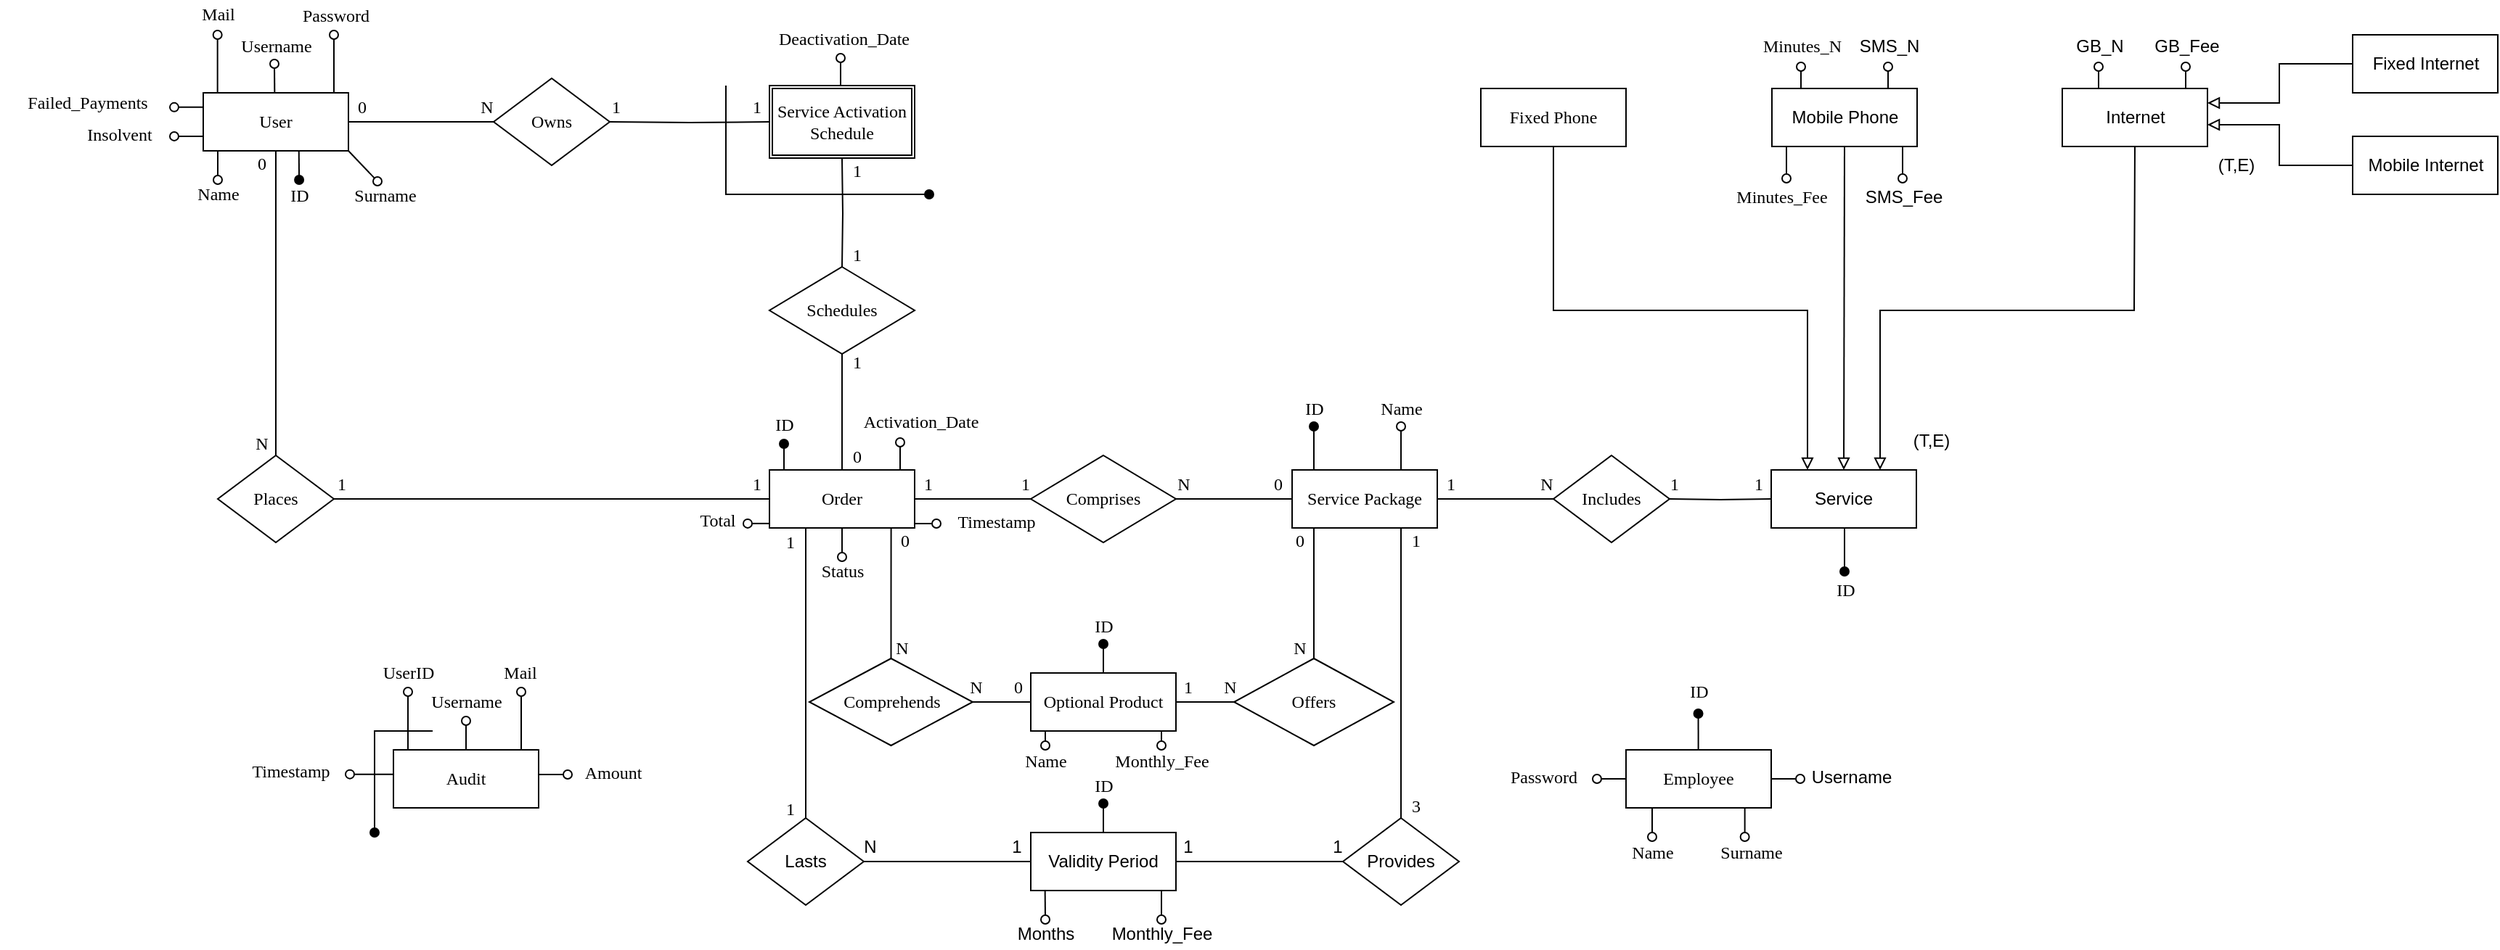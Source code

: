 <mxfile version="17.2.2" type="github">
  <diagram id="R2lEEEUBdFMjLlhIrx00" name="Page-1">
    <mxGraphModel dx="2070" dy="584" grid="1" gridSize="10" guides="1" tooltips="1" connect="1" arrows="1" fold="1" page="1" pageScale="1" pageWidth="1200" pageHeight="1600" math="0" shadow="0" extFonts="Permanent Marker^https://fonts.googleapis.com/css?family=Permanent+Marker">
      <root>
        <mxCell id="0" />
        <mxCell id="1" parent="0" />
        <mxCell id="CzM0XpDcJFoaD7P1eEA3-51" value="" style="edgeStyle=orthogonalEdgeStyle;rounded=0;orthogonalLoop=1;jettySize=auto;html=1;startArrow=none;startFill=0;endArrow=none;endFill=0;strokeColor=default;entryX=1;entryY=0.5;entryDx=0;entryDy=0;exitX=0;exitY=0.5;exitDx=0;exitDy=0;fontFamily=Verdana;" parent="1" target="CzM0XpDcJFoaD7P1eEA3-50" edge="1">
          <mxGeometry relative="1" as="geometry">
            <mxPoint x="520" y="650" as="sourcePoint" />
          </mxGeometry>
        </mxCell>
        <mxCell id="CzM0XpDcJFoaD7P1eEA3-2" value="Mobile Phone" style="whiteSpace=wrap;html=1;align=center;" parent="1" vertex="1">
          <mxGeometry x="520.5" y="367" width="100" height="40" as="geometry" />
        </mxCell>
        <mxCell id="CzM0XpDcJFoaD7P1eEA3-4" value="Fixed Internet" style="whiteSpace=wrap;html=1;align=center;" parent="1" vertex="1">
          <mxGeometry x="920.5" y="330" width="100" height="40" as="geometry" />
        </mxCell>
        <mxCell id="CzM0XpDcJFoaD7P1eEA3-6" value="Mobile Internet" style="whiteSpace=wrap;html=1;align=center;" parent="1" vertex="1">
          <mxGeometry x="920.5" y="400" width="100" height="40" as="geometry" />
        </mxCell>
        <mxCell id="CzM0XpDcJFoaD7P1eEA3-54" value="" style="edgeStyle=orthogonalEdgeStyle;rounded=0;orthogonalLoop=1;jettySize=auto;html=1;startArrow=none;startFill=0;endArrow=none;endFill=0;strokeColor=default;fontFamily=Verdana;exitX=0.15;exitY=1;exitDx=0;exitDy=0;exitPerimeter=0;" parent="1" source="CzM0XpDcJFoaD7P1eEA3-23" target="CzM0XpDcJFoaD7P1eEA3-53" edge="1">
          <mxGeometry relative="1" as="geometry">
            <mxPoint x="210" y="680" as="sourcePoint" />
            <Array as="points" />
          </mxGeometry>
        </mxCell>
        <mxCell id="CzM0XpDcJFoaD7P1eEA3-56" value="" style="edgeStyle=orthogonalEdgeStyle;rounded=0;orthogonalLoop=1;jettySize=auto;html=1;startArrow=none;startFill=0;endArrow=none;endFill=0;strokeColor=default;exitX=0.75;exitY=1;exitDx=0;exitDy=0;entryX=0.5;entryY=0;entryDx=0;entryDy=0;fontFamily=Verdana;" parent="1" source="CzM0XpDcJFoaD7P1eEA3-23" target="CzM0XpDcJFoaD7P1eEA3-57" edge="1">
          <mxGeometry relative="1" as="geometry">
            <mxPoint x="280" y="780" as="targetPoint" />
          </mxGeometry>
        </mxCell>
        <mxCell id="CzM0XpDcJFoaD7P1eEA3-68" value="" style="edgeStyle=orthogonalEdgeStyle;rounded=0;orthogonalLoop=1;jettySize=auto;html=1;startArrow=none;startFill=0;endArrow=none;endFill=0;strokeColor=default;fontFamily=Verdana;" parent="1" source="CzM0XpDcJFoaD7P1eEA3-23" target="CzM0XpDcJFoaD7P1eEA3-67" edge="1">
          <mxGeometry relative="1" as="geometry" />
        </mxCell>
        <mxCell id="CzM0XpDcJFoaD7P1eEA3-23" value="Service Package" style="whiteSpace=wrap;html=1;align=center;fontFamily=Verdana;" parent="1" vertex="1">
          <mxGeometry x="190" y="630" width="100" height="40" as="geometry" />
        </mxCell>
        <mxCell id="CzM0XpDcJFoaD7P1eEA3-60" value="" style="edgeStyle=orthogonalEdgeStyle;rounded=0;orthogonalLoop=1;jettySize=auto;html=1;startArrow=none;startFill=0;endArrow=none;endFill=0;strokeColor=default;fontFamily=Verdana;" parent="1" source="CzM0XpDcJFoaD7P1eEA3-28" target="CzM0XpDcJFoaD7P1eEA3-59" edge="1">
          <mxGeometry relative="1" as="geometry" />
        </mxCell>
        <mxCell id="CzM0XpDcJFoaD7P1eEA3-28" value="Optional Product" style="whiteSpace=wrap;html=1;align=center;fontFamily=Verdana;" parent="1" vertex="1">
          <mxGeometry x="10" y="770" width="100" height="40" as="geometry" />
        </mxCell>
        <mxCell id="CzM0XpDcJFoaD7P1eEA3-63" value="" style="edgeStyle=orthogonalEdgeStyle;rounded=0;orthogonalLoop=1;jettySize=auto;html=1;startArrow=none;startFill=0;endArrow=none;endFill=0;strokeColor=default;" parent="1" source="CzM0XpDcJFoaD7P1eEA3-29" target="CzM0XpDcJFoaD7P1eEA3-62" edge="1">
          <mxGeometry relative="1" as="geometry" />
        </mxCell>
        <mxCell id="CzM0XpDcJFoaD7P1eEA3-29" value="Validity Period" style="whiteSpace=wrap;html=1;align=center;" parent="1" vertex="1">
          <mxGeometry x="10" y="880" width="100" height="40" as="geometry" />
        </mxCell>
        <mxCell id="CzM0XpDcJFoaD7P1eEA3-40" value="Order" style="whiteSpace=wrap;html=1;align=center;fontFamily=Verdana;" parent="1" vertex="1">
          <mxGeometry x="-170" y="630" width="100" height="40" as="geometry" />
        </mxCell>
        <mxCell id="CzM0XpDcJFoaD7P1eEA3-79" value="" style="edgeStyle=orthogonalEdgeStyle;rounded=0;orthogonalLoop=1;jettySize=auto;html=1;startArrow=none;startFill=0;endArrow=none;endFill=0;strokeColor=default;fontFamily=Verdana;" parent="1" target="CzM0XpDcJFoaD7P1eEA3-78" edge="1">
          <mxGeometry relative="1" as="geometry">
            <mxPoint x="-170.0" y="390" as="sourcePoint" />
          </mxGeometry>
        </mxCell>
        <mxCell id="CzM0XpDcJFoaD7P1eEA3-83" value="" style="edgeStyle=orthogonalEdgeStyle;rounded=0;orthogonalLoop=1;jettySize=auto;html=1;startArrow=none;startFill=0;endArrow=none;endFill=0;strokeColor=default;fontFamily=Verdana;" parent="1" target="CzM0XpDcJFoaD7P1eEA3-82" edge="1">
          <mxGeometry relative="1" as="geometry">
            <mxPoint x="-120.0" y="415" as="sourcePoint" />
          </mxGeometry>
        </mxCell>
        <mxCell id="CzM0XpDcJFoaD7P1eEA3-42" value="User" style="whiteSpace=wrap;html=1;align=center;fontFamily=Verdana;" parent="1" vertex="1">
          <mxGeometry x="-560" y="370" width="100" height="40" as="geometry" />
        </mxCell>
        <mxCell id="CzM0XpDcJFoaD7P1eEA3-74" value="" style="edgeStyle=orthogonalEdgeStyle;rounded=0;orthogonalLoop=1;jettySize=auto;html=1;startArrow=none;startFill=0;endArrow=none;endFill=0;strokeColor=default;exitX=0;exitY=0.5;exitDx=0;exitDy=0;fontFamily=Verdana;" parent="1" source="CzM0XpDcJFoaD7P1eEA3-40" target="CzM0XpDcJFoaD7P1eEA3-73" edge="1">
          <mxGeometry relative="1" as="geometry">
            <mxPoint x="-510" y="630" as="sourcePoint" />
          </mxGeometry>
        </mxCell>
        <mxCell id="CzM0XpDcJFoaD7P1eEA3-44" value="Audit" style="whiteSpace=wrap;html=1;align=center;fontFamily=Verdana;" parent="1" vertex="1">
          <mxGeometry x="-429" y="823" width="100" height="40" as="geometry" />
        </mxCell>
        <mxCell id="CzM0XpDcJFoaD7P1eEA3-45" value="Employee" style="whiteSpace=wrap;html=1;align=center;fontFamily=Verdana;" parent="1" vertex="1">
          <mxGeometry x="420" y="823" width="100" height="40" as="geometry" />
        </mxCell>
        <mxCell id="CzM0XpDcJFoaD7P1eEA3-52" value="" style="edgeStyle=orthogonalEdgeStyle;rounded=0;orthogonalLoop=1;jettySize=auto;html=1;startArrow=none;startFill=0;endArrow=none;endFill=0;strokeColor=default;fontFamily=Verdana;" parent="1" source="CzM0XpDcJFoaD7P1eEA3-50" target="CzM0XpDcJFoaD7P1eEA3-23" edge="1">
          <mxGeometry relative="1" as="geometry" />
        </mxCell>
        <mxCell id="CzM0XpDcJFoaD7P1eEA3-50" value="Includes" style="rhombus;whiteSpace=wrap;html=1;fontFamily=Verdana;" parent="1" vertex="1">
          <mxGeometry x="370" y="620" width="80" height="60" as="geometry" />
        </mxCell>
        <mxCell id="CzM0XpDcJFoaD7P1eEA3-55" value="" style="edgeStyle=orthogonalEdgeStyle;rounded=0;orthogonalLoop=1;jettySize=auto;html=1;startArrow=none;startFill=0;endArrow=none;endFill=0;strokeColor=default;fontFamily=Verdana;" parent="1" source="CzM0XpDcJFoaD7P1eEA3-53" target="CzM0XpDcJFoaD7P1eEA3-28" edge="1">
          <mxGeometry relative="1" as="geometry" />
        </mxCell>
        <mxCell id="CzM0XpDcJFoaD7P1eEA3-53" value="Offers" style="rhombus;whiteSpace=wrap;html=1;fontFamily=Verdana;" parent="1" vertex="1">
          <mxGeometry x="150" y="760" width="110" height="60" as="geometry" />
        </mxCell>
        <mxCell id="CzM0XpDcJFoaD7P1eEA3-58" value="" style="edgeStyle=orthogonalEdgeStyle;rounded=0;orthogonalLoop=1;jettySize=auto;html=1;startArrow=none;startFill=0;endArrow=none;endFill=0;strokeColor=default;" parent="1" source="CzM0XpDcJFoaD7P1eEA3-57" target="CzM0XpDcJFoaD7P1eEA3-29" edge="1">
          <mxGeometry relative="1" as="geometry" />
        </mxCell>
        <mxCell id="CzM0XpDcJFoaD7P1eEA3-57" value="Provides" style="rhombus;whiteSpace=wrap;html=1;" parent="1" vertex="1">
          <mxGeometry x="225" y="870" width="80" height="60" as="geometry" />
        </mxCell>
        <mxCell id="CzM0XpDcJFoaD7P1eEA3-61" value="" style="edgeStyle=orthogonalEdgeStyle;rounded=0;orthogonalLoop=1;jettySize=auto;html=1;startArrow=none;startFill=0;endArrow=none;endFill=0;strokeColor=default;fontFamily=Verdana;entryX=0.838;entryY=1.009;entryDx=0;entryDy=0;entryPerimeter=0;" parent="1" source="CzM0XpDcJFoaD7P1eEA3-59" target="CzM0XpDcJFoaD7P1eEA3-40" edge="1">
          <mxGeometry relative="1" as="geometry">
            <mxPoint x="-80" y="680" as="targetPoint" />
            <Array as="points" />
          </mxGeometry>
        </mxCell>
        <mxCell id="CzM0XpDcJFoaD7P1eEA3-59" value="Comprehends" style="rhombus;whiteSpace=wrap;html=1;fontFamily=Verdana;" parent="1" vertex="1">
          <mxGeometry x="-142.5" y="760" width="112.5" height="60" as="geometry" />
        </mxCell>
        <mxCell id="CzM0XpDcJFoaD7P1eEA3-62" value="Lasts" style="rhombus;whiteSpace=wrap;html=1;" parent="1" vertex="1">
          <mxGeometry x="-185" y="870" width="80" height="60" as="geometry" />
        </mxCell>
        <mxCell id="CzM0XpDcJFoaD7P1eEA3-66" value="" style="edgeStyle=orthogonalEdgeStyle;rounded=0;orthogonalLoop=1;jettySize=auto;html=1;startArrow=none;startFill=0;endArrow=none;endFill=0;strokeColor=default;exitX=0.25;exitY=1;exitDx=0;exitDy=0;entryX=0.5;entryY=0;entryDx=0;entryDy=0;fontFamily=Verdana;" parent="1" source="CzM0XpDcJFoaD7P1eEA3-40" target="CzM0XpDcJFoaD7P1eEA3-62" edge="1">
          <mxGeometry relative="1" as="geometry">
            <mxPoint x="-120.37" y="670" as="sourcePoint" />
            <mxPoint x="-80" y="830" as="targetPoint" />
          </mxGeometry>
        </mxCell>
        <mxCell id="CzM0XpDcJFoaD7P1eEA3-69" value="" style="edgeStyle=orthogonalEdgeStyle;rounded=0;orthogonalLoop=1;jettySize=auto;html=1;startArrow=none;startFill=0;endArrow=none;endFill=0;strokeColor=default;fontFamily=Verdana;" parent="1" source="CzM0XpDcJFoaD7P1eEA3-67" target="CzM0XpDcJFoaD7P1eEA3-40" edge="1">
          <mxGeometry relative="1" as="geometry" />
        </mxCell>
        <mxCell id="CzM0XpDcJFoaD7P1eEA3-67" value="Comprises" style="rhombus;whiteSpace=wrap;html=1;fontFamily=Verdana;" parent="1" vertex="1">
          <mxGeometry x="10" y="620" width="100" height="60" as="geometry" />
        </mxCell>
        <mxCell id="CzM0XpDcJFoaD7P1eEA3-75" value="" style="edgeStyle=orthogonalEdgeStyle;rounded=0;orthogonalLoop=1;jettySize=auto;html=1;startArrow=none;startFill=0;endArrow=none;endFill=0;strokeColor=default;fontFamily=Verdana;" parent="1" source="CzM0XpDcJFoaD7P1eEA3-73" target="CzM0XpDcJFoaD7P1eEA3-42" edge="1">
          <mxGeometry relative="1" as="geometry" />
        </mxCell>
        <mxCell id="CzM0XpDcJFoaD7P1eEA3-73" value="Places" style="rhombus;whiteSpace=wrap;html=1;fontFamily=Verdana;" parent="1" vertex="1">
          <mxGeometry x="-550" y="620" width="80" height="60" as="geometry" />
        </mxCell>
        <mxCell id="CzM0XpDcJFoaD7P1eEA3-81" value="" style="edgeStyle=orthogonalEdgeStyle;rounded=0;orthogonalLoop=1;jettySize=auto;html=1;startArrow=none;startFill=0;endArrow=none;endFill=0;strokeColor=default;entryX=1;entryY=0.5;entryDx=0;entryDy=0;fontFamily=Verdana;" parent="1" source="CzM0XpDcJFoaD7P1eEA3-78" target="CzM0XpDcJFoaD7P1eEA3-42" edge="1">
          <mxGeometry relative="1" as="geometry">
            <mxPoint x="-430" y="380" as="targetPoint" />
          </mxGeometry>
        </mxCell>
        <mxCell id="CzM0XpDcJFoaD7P1eEA3-78" value="Owns" style="rhombus;whiteSpace=wrap;html=1;fontFamily=Verdana;" parent="1" vertex="1">
          <mxGeometry x="-360" y="360" width="80" height="60" as="geometry" />
        </mxCell>
        <mxCell id="CzM0XpDcJFoaD7P1eEA3-84" value="" style="edgeStyle=orthogonalEdgeStyle;rounded=0;orthogonalLoop=1;jettySize=auto;html=1;startArrow=none;startFill=0;endArrow=none;endFill=0;strokeColor=default;fontFamily=Verdana;" parent="1" source="CzM0XpDcJFoaD7P1eEA3-82" target="CzM0XpDcJFoaD7P1eEA3-40" edge="1">
          <mxGeometry relative="1" as="geometry" />
        </mxCell>
        <mxCell id="CzM0XpDcJFoaD7P1eEA3-82" value="Schedules" style="rhombus;whiteSpace=wrap;html=1;fontFamily=Verdana;" parent="1" vertex="1">
          <mxGeometry x="-170" y="490" width="100" height="60" as="geometry" />
        </mxCell>
        <mxCell id="c41p8q7sOi3APmtSQqrQ-1" value="" style="endArrow=oval;html=1;rounded=0;startArrow=none;startFill=0;endFill=1;fontFamily=Verdana;" parent="1" edge="1">
          <mxGeometry width="50" height="50" relative="1" as="geometry">
            <mxPoint x="205" y="630" as="sourcePoint" />
            <mxPoint x="205" y="600" as="targetPoint" />
          </mxGeometry>
        </mxCell>
        <mxCell id="c41p8q7sOi3APmtSQqrQ-2" value="" style="endArrow=oval;html=1;rounded=0;startArrow=none;startFill=0;endFill=0;fontFamily=Verdana;" parent="1" edge="1">
          <mxGeometry width="50" height="50" relative="1" as="geometry">
            <mxPoint x="265" y="630" as="sourcePoint" />
            <mxPoint x="265" y="600" as="targetPoint" />
          </mxGeometry>
        </mxCell>
        <mxCell id="c41p8q7sOi3APmtSQqrQ-3" value="ID" style="text;html=1;align=center;verticalAlign=middle;resizable=0;points=[];autosize=1;strokeColor=none;fillColor=none;fontFamily=Verdana;" parent="1" vertex="1">
          <mxGeometry x="190" y="578" width="30" height="20" as="geometry" />
        </mxCell>
        <mxCell id="c41p8q7sOi3APmtSQqrQ-4" value="Name" style="text;html=1;align=center;verticalAlign=middle;resizable=0;points=[];autosize=1;strokeColor=none;fillColor=none;fontFamily=Verdana;" parent="1" vertex="1">
          <mxGeometry x="240" y="578" width="50" height="20" as="geometry" />
        </mxCell>
        <mxCell id="c41p8q7sOi3APmtSQqrQ-5" value="1" style="text;html=1;align=center;verticalAlign=middle;resizable=0;points=[];autosize=1;strokeColor=none;fillColor=none;fontFamily=Verdana;" parent="1" vertex="1">
          <mxGeometry x="289" y="630" width="20" height="20" as="geometry" />
        </mxCell>
        <mxCell id="c41p8q7sOi3APmtSQqrQ-6" value="N" style="text;html=1;align=center;verticalAlign=middle;resizable=0;points=[];autosize=1;strokeColor=none;fillColor=none;fontFamily=Verdana;" parent="1" vertex="1">
          <mxGeometry x="355" y="630" width="20" height="20" as="geometry" />
        </mxCell>
        <mxCell id="c41p8q7sOi3APmtSQqrQ-7" value="" style="endArrow=oval;html=1;rounded=0;startArrow=none;startFill=0;endFill=0;fontFamily=Verdana;" parent="1" edge="1">
          <mxGeometry width="50" height="50" relative="1" as="geometry">
            <mxPoint x="540.5" y="367" as="sourcePoint" />
            <mxPoint x="540.5" y="352" as="targetPoint" />
          </mxGeometry>
        </mxCell>
        <mxCell id="c41p8q7sOi3APmtSQqrQ-8" value="" style="endArrow=oval;html=1;rounded=0;startArrow=none;startFill=0;endFill=0;fontFamily=Verdana;" parent="1" edge="1">
          <mxGeometry width="50" height="50" relative="1" as="geometry">
            <mxPoint x="600.5" y="367" as="sourcePoint" />
            <mxPoint x="600.5" y="352" as="targetPoint" />
          </mxGeometry>
        </mxCell>
        <mxCell id="c41p8q7sOi3APmtSQqrQ-9" value="Minutes_N" style="text;html=1;align=center;verticalAlign=middle;resizable=0;points=[];autosize=1;strokeColor=none;fillColor=none;fontFamily=Verdana;" parent="1" vertex="1">
          <mxGeometry x="500.5" y="328" width="80" height="20" as="geometry" />
        </mxCell>
        <mxCell id="c41p8q7sOi3APmtSQqrQ-10" value="SMS_N" style="text;html=1;align=center;verticalAlign=middle;resizable=0;points=[];autosize=1;strokeColor=none;fillColor=none;" parent="1" vertex="1">
          <mxGeometry x="575.5" y="328" width="50" height="20" as="geometry" />
        </mxCell>
        <mxCell id="c41p8q7sOi3APmtSQqrQ-13" value="" style="endArrow=oval;html=1;rounded=0;startArrow=none;startFill=0;endFill=0;fontFamily=Verdana;" parent="1" edge="1">
          <mxGeometry width="50" height="50" relative="1" as="geometry">
            <mxPoint x="530.5" y="407" as="sourcePoint" />
            <mxPoint x="530.5" y="429" as="targetPoint" />
          </mxGeometry>
        </mxCell>
        <mxCell id="c41p8q7sOi3APmtSQqrQ-14" value="Minutes_Fee" style="text;html=1;align=center;verticalAlign=middle;resizable=0;points=[];autosize=1;strokeColor=none;fillColor=none;fontFamily=Verdana;" parent="1" vertex="1">
          <mxGeometry x="481.5" y="432" width="90" height="20" as="geometry" />
        </mxCell>
        <mxCell id="c41p8q7sOi3APmtSQqrQ-15" value="SMS_Fee" style="text;html=1;align=center;verticalAlign=middle;resizable=0;points=[];autosize=1;strokeColor=none;fillColor=none;" parent="1" vertex="1">
          <mxGeometry x="575.5" y="432" width="70" height="20" as="geometry" />
        </mxCell>
        <mxCell id="c41p8q7sOi3APmtSQqrQ-16" value="Internet" style="whiteSpace=wrap;html=1;align=center;" parent="1" vertex="1">
          <mxGeometry x="720.5" y="367" width="100" height="40" as="geometry" />
        </mxCell>
        <mxCell id="c41p8q7sOi3APmtSQqrQ-18" value="" style="endArrow=oval;html=1;rounded=0;startArrow=none;startFill=0;endFill=0;" parent="1" edge="1">
          <mxGeometry width="50" height="50" relative="1" as="geometry">
            <mxPoint x="745.5" y="367" as="sourcePoint" />
            <mxPoint x="745.5" y="352" as="targetPoint" />
          </mxGeometry>
        </mxCell>
        <mxCell id="c41p8q7sOi3APmtSQqrQ-19" value="" style="endArrow=oval;html=1;rounded=0;startArrow=none;startFill=0;endFill=0;" parent="1" edge="1">
          <mxGeometry width="50" height="50" relative="1" as="geometry">
            <mxPoint x="805.5" y="367" as="sourcePoint" />
            <mxPoint x="805.5" y="352" as="targetPoint" />
          </mxGeometry>
        </mxCell>
        <mxCell id="c41p8q7sOi3APmtSQqrQ-20" value="GB_N" style="text;html=1;align=center;verticalAlign=middle;resizable=0;points=[];autosize=1;strokeColor=none;fillColor=none;" parent="1" vertex="1">
          <mxGeometry x="720.5" y="328" width="50" height="20" as="geometry" />
        </mxCell>
        <mxCell id="c41p8q7sOi3APmtSQqrQ-21" value="GB_Fee" style="text;html=1;align=center;verticalAlign=middle;resizable=0;points=[];autosize=1;strokeColor=none;fillColor=none;" parent="1" vertex="1">
          <mxGeometry x="775.5" y="328" width="60" height="20" as="geometry" />
        </mxCell>
        <mxCell id="c41p8q7sOi3APmtSQqrQ-41" value="" style="endArrow=oval;html=1;rounded=0;startArrow=none;startFill=0;endFill=1;exitX=0.75;exitY=1;exitDx=0;exitDy=0;fontFamily=Verdana;" parent="1" edge="1">
          <mxGeometry width="50" height="50" relative="1" as="geometry">
            <mxPoint x="570.5" y="670" as="sourcePoint" />
            <mxPoint x="570.5" y="700" as="targetPoint" />
            <Array as="points" />
          </mxGeometry>
        </mxCell>
        <mxCell id="c41p8q7sOi3APmtSQqrQ-42" value="Service" style="rounded=0;whiteSpace=wrap;html=1;labelBorderColor=none;" parent="1" vertex="1">
          <mxGeometry x="520" y="630" width="100" height="40" as="geometry" />
        </mxCell>
        <mxCell id="c41p8q7sOi3APmtSQqrQ-43" value="1" style="text;html=1;align=center;verticalAlign=middle;resizable=0;points=[];autosize=1;strokeColor=none;fillColor=none;fontFamily=Verdana;" parent="1" vertex="1">
          <mxGeometry x="501" y="630" width="20" height="20" as="geometry" />
        </mxCell>
        <mxCell id="c41p8q7sOi3APmtSQqrQ-45" value="1" style="text;html=1;align=center;verticalAlign=middle;resizable=0;points=[];autosize=1;strokeColor=none;fillColor=none;fontFamily=Verdana;" parent="1" vertex="1">
          <mxGeometry x="443" y="630" width="20" height="20" as="geometry" />
        </mxCell>
        <mxCell id="c41p8q7sOi3APmtSQqrQ-46" value="ID" style="text;html=1;align=center;verticalAlign=middle;resizable=0;points=[];autosize=1;strokeColor=none;fillColor=none;fontFamily=Verdana;" parent="1" vertex="1">
          <mxGeometry x="555.5" y="703" width="30" height="20" as="geometry" />
        </mxCell>
        <mxCell id="c41p8q7sOi3APmtSQqrQ-47" value="1" style="text;html=1;align=center;verticalAlign=middle;resizable=0;points=[];autosize=1;strokeColor=none;fillColor=none;fontFamily=Verdana;" parent="1" vertex="1">
          <mxGeometry x="265" y="669" width="20" height="20" as="geometry" />
        </mxCell>
        <mxCell id="c41p8q7sOi3APmtSQqrQ-48" value="3" style="text;html=1;align=center;verticalAlign=middle;resizable=0;points=[];autosize=1;strokeColor=none;fillColor=none;fontFamily=Verdana;" parent="1" vertex="1">
          <mxGeometry x="265" y="852" width="20" height="20" as="geometry" />
        </mxCell>
        <mxCell id="c41p8q7sOi3APmtSQqrQ-49" value="" style="endArrow=oval;html=1;rounded=0;startArrow=none;startFill=0;endFill=0;exitX=0.75;exitY=1;exitDx=0;exitDy=0;" parent="1" edge="1">
          <mxGeometry width="50" height="50" relative="1" as="geometry">
            <mxPoint x="100" y="920" as="sourcePoint" />
            <mxPoint x="100" y="940" as="targetPoint" />
          </mxGeometry>
        </mxCell>
        <mxCell id="c41p8q7sOi3APmtSQqrQ-50" value="Months" style="text;html=1;align=center;verticalAlign=middle;resizable=0;points=[];autosize=1;strokeColor=none;fillColor=none;" parent="1" vertex="1">
          <mxGeometry x="-5" y="940" width="50" height="20" as="geometry" />
        </mxCell>
        <mxCell id="c41p8q7sOi3APmtSQqrQ-51" value="" style="endArrow=oval;html=1;rounded=0;startArrow=none;startFill=0;endFill=0;exitX=0.75;exitY=1;exitDx=0;exitDy=0;" parent="1" edge="1">
          <mxGeometry width="50" height="50" relative="1" as="geometry">
            <mxPoint x="19.83" y="920" as="sourcePoint" />
            <mxPoint x="20" y="940" as="targetPoint" />
          </mxGeometry>
        </mxCell>
        <mxCell id="c41p8q7sOi3APmtSQqrQ-52" value="Monthly_Fee" style="text;html=1;align=center;verticalAlign=middle;resizable=0;points=[];autosize=1;strokeColor=none;fillColor=none;" parent="1" vertex="1">
          <mxGeometry x="60" y="940" width="80" height="20" as="geometry" />
        </mxCell>
        <mxCell id="c41p8q7sOi3APmtSQqrQ-54" value="1" style="text;html=1;align=center;verticalAlign=middle;resizable=0;points=[];autosize=1;strokeColor=none;fillColor=none;" parent="1" vertex="1">
          <mxGeometry x="211" y="880" width="20" height="20" as="geometry" />
        </mxCell>
        <mxCell id="c41p8q7sOi3APmtSQqrQ-55" value="1" style="text;html=1;align=center;verticalAlign=middle;resizable=0;points=[];autosize=1;strokeColor=none;fillColor=none;fontFamily=Verdana;" parent="1" vertex="1">
          <mxGeometry x="-166" y="670" width="20" height="20" as="geometry" />
        </mxCell>
        <mxCell id="c41p8q7sOi3APmtSQqrQ-56" value="1" style="text;html=1;align=center;verticalAlign=middle;resizable=0;points=[];autosize=1;strokeColor=none;fillColor=none;fontFamily=Verdana;" parent="1" vertex="1">
          <mxGeometry x="-166" y="854" width="20" height="20" as="geometry" />
        </mxCell>
        <mxCell id="c41p8q7sOi3APmtSQqrQ-57" value="1" style="text;html=1;align=center;verticalAlign=middle;resizable=0;points=[];autosize=1;strokeColor=none;fillColor=none;" parent="1" vertex="1">
          <mxGeometry x="-10" y="880" width="20" height="20" as="geometry" />
        </mxCell>
        <mxCell id="c41p8q7sOi3APmtSQqrQ-59" value="N" style="text;html=1;align=center;verticalAlign=middle;resizable=0;points=[];autosize=1;strokeColor=none;fillColor=none;" parent="1" vertex="1">
          <mxGeometry x="-111" y="880" width="20" height="20" as="geometry" />
        </mxCell>
        <mxCell id="c41p8q7sOi3APmtSQqrQ-60" value="0" style="text;html=1;align=center;verticalAlign=middle;resizable=0;points=[];autosize=1;strokeColor=none;fillColor=none;fontFamily=Verdana;" parent="1" vertex="1">
          <mxGeometry x="185" y="669" width="20" height="20" as="geometry" />
        </mxCell>
        <mxCell id="c41p8q7sOi3APmtSQqrQ-61" value="N" style="text;html=1;align=center;verticalAlign=middle;resizable=0;points=[];autosize=1;strokeColor=none;fillColor=none;fontFamily=Verdana;" parent="1" vertex="1">
          <mxGeometry x="185" y="743" width="20" height="20" as="geometry" />
        </mxCell>
        <mxCell id="c41p8q7sOi3APmtSQqrQ-62" value="1" style="text;html=1;align=center;verticalAlign=middle;resizable=0;points=[];autosize=1;strokeColor=none;fillColor=none;fontFamily=Verdana;" parent="1" vertex="1">
          <mxGeometry x="108" y="770" width="20" height="20" as="geometry" />
        </mxCell>
        <mxCell id="c41p8q7sOi3APmtSQqrQ-63" value="N" style="text;html=1;align=center;verticalAlign=middle;resizable=0;points=[];autosize=1;strokeColor=none;fillColor=none;fontFamily=Verdana;" parent="1" vertex="1">
          <mxGeometry x="137" y="770" width="20" height="20" as="geometry" />
        </mxCell>
        <mxCell id="c41p8q7sOi3APmtSQqrQ-64" value="N" style="text;html=1;align=center;verticalAlign=middle;resizable=0;points=[];autosize=1;strokeColor=none;fillColor=none;fontFamily=Verdana;" parent="1" vertex="1">
          <mxGeometry x="-89" y="743" width="20" height="20" as="geometry" />
        </mxCell>
        <mxCell id="c41p8q7sOi3APmtSQqrQ-65" value="0" style="text;html=1;align=center;verticalAlign=middle;resizable=0;points=[];autosize=1;strokeColor=none;fillColor=none;fontFamily=Verdana;" parent="1" vertex="1">
          <mxGeometry x="-9" y="770" width="20" height="20" as="geometry" />
        </mxCell>
        <mxCell id="c41p8q7sOi3APmtSQqrQ-66" value="N" style="text;html=1;align=center;verticalAlign=middle;resizable=0;points=[];autosize=1;strokeColor=none;fillColor=none;fontFamily=Verdana;" parent="1" vertex="1">
          <mxGeometry x="-38" y="770" width="20" height="20" as="geometry" />
        </mxCell>
        <mxCell id="c41p8q7sOi3APmtSQqrQ-67" value="0" style="text;html=1;align=center;verticalAlign=middle;resizable=0;points=[];autosize=1;strokeColor=none;fillColor=none;fontFamily=Verdana;" parent="1" vertex="1">
          <mxGeometry x="-87" y="669" width="20" height="20" as="geometry" />
        </mxCell>
        <mxCell id="c41p8q7sOi3APmtSQqrQ-69" value="" style="endArrow=oval;html=1;rounded=0;startArrow=none;startFill=0;endFill=1;fontFamily=Verdana;" parent="1" edge="1">
          <mxGeometry width="50" height="50" relative="1" as="geometry">
            <mxPoint x="60.0" y="880" as="sourcePoint" />
            <mxPoint x="60" y="860" as="targetPoint" />
          </mxGeometry>
        </mxCell>
        <mxCell id="c41p8q7sOi3APmtSQqrQ-70" value="ID" style="text;html=1;align=center;verticalAlign=middle;resizable=0;points=[];autosize=1;strokeColor=none;fillColor=none;fontFamily=Verdana;" parent="1" vertex="1">
          <mxGeometry x="45" y="838" width="30" height="20" as="geometry" />
        </mxCell>
        <mxCell id="c41p8q7sOi3APmtSQqrQ-71" value="" style="endArrow=oval;html=1;rounded=0;startArrow=none;startFill=0;endFill=0;exitX=0.75;exitY=1;exitDx=0;exitDy=0;fontFamily=Verdana;" parent="1" edge="1">
          <mxGeometry width="50" height="50" relative="1" as="geometry">
            <mxPoint x="100" y="810" as="sourcePoint" />
            <mxPoint x="100" y="820" as="targetPoint" />
          </mxGeometry>
        </mxCell>
        <mxCell id="c41p8q7sOi3APmtSQqrQ-72" value="Monthly_Fee" style="text;html=1;align=center;verticalAlign=middle;resizable=0;points=[];autosize=1;strokeColor=none;fillColor=none;fontFamily=Verdana;" parent="1" vertex="1">
          <mxGeometry x="55" y="821" width="90" height="20" as="geometry" />
        </mxCell>
        <mxCell id="c41p8q7sOi3APmtSQqrQ-73" value="" style="endArrow=oval;html=1;rounded=0;startArrow=none;startFill=0;endFill=0;exitX=0.75;exitY=1;exitDx=0;exitDy=0;fontFamily=Verdana;" parent="1" edge="1">
          <mxGeometry width="50" height="50" relative="1" as="geometry">
            <mxPoint x="20" y="810" as="sourcePoint" />
            <mxPoint x="20" y="820" as="targetPoint" />
          </mxGeometry>
        </mxCell>
        <mxCell id="c41p8q7sOi3APmtSQqrQ-74" value="Name" style="text;html=1;align=center;verticalAlign=middle;resizable=0;points=[];autosize=1;strokeColor=none;fillColor=none;fontFamily=Verdana;" parent="1" vertex="1">
          <mxGeometry x="-5" y="821" width="50" height="20" as="geometry" />
        </mxCell>
        <mxCell id="c41p8q7sOi3APmtSQqrQ-78" value="" style="endArrow=oval;html=1;rounded=0;startArrow=none;startFill=0;endFill=1;fontFamily=Verdana;" parent="1" edge="1">
          <mxGeometry width="50" height="50" relative="1" as="geometry">
            <mxPoint x="60.0" y="770" as="sourcePoint" />
            <mxPoint x="60" y="750" as="targetPoint" />
          </mxGeometry>
        </mxCell>
        <mxCell id="c41p8q7sOi3APmtSQqrQ-79" value="ID" style="text;html=1;align=center;verticalAlign=middle;resizable=0;points=[];autosize=1;strokeColor=none;fillColor=none;fontFamily=Verdana;" parent="1" vertex="1">
          <mxGeometry x="45" y="728" width="30" height="20" as="geometry" />
        </mxCell>
        <mxCell id="c41p8q7sOi3APmtSQqrQ-80" value="1" style="text;html=1;align=center;verticalAlign=middle;resizable=0;points=[];autosize=1;strokeColor=none;fillColor=none;fontFamily=Verdana;" parent="1" vertex="1">
          <mxGeometry x="-71" y="630" width="20" height="20" as="geometry" />
        </mxCell>
        <mxCell id="c41p8q7sOi3APmtSQqrQ-81" value="1" style="text;html=1;align=center;verticalAlign=middle;resizable=0;points=[];autosize=1;strokeColor=none;fillColor=none;fontFamily=Verdana;" parent="1" vertex="1">
          <mxGeometry x="-4" y="630" width="20" height="20" as="geometry" />
        </mxCell>
        <mxCell id="c41p8q7sOi3APmtSQqrQ-82" value="0" style="text;html=1;align=center;verticalAlign=middle;resizable=0;points=[];autosize=1;strokeColor=none;fillColor=none;fontFamily=Verdana;" parent="1" vertex="1">
          <mxGeometry x="170" y="630" width="20" height="20" as="geometry" />
        </mxCell>
        <mxCell id="c41p8q7sOi3APmtSQqrQ-83" value="N" style="text;html=1;align=center;verticalAlign=middle;resizable=0;points=[];autosize=1;strokeColor=none;fillColor=none;fontFamily=Verdana;" parent="1" vertex="1">
          <mxGeometry x="105" y="630" width="20" height="20" as="geometry" />
        </mxCell>
        <mxCell id="c41p8q7sOi3APmtSQqrQ-84" value="" style="endArrow=oval;html=1;rounded=0;startArrow=none;startFill=0;endFill=0;fontFamily=Verdana;" parent="1" edge="1">
          <mxGeometry width="50" height="50" relative="1" as="geometry">
            <mxPoint x="-80" y="630" as="sourcePoint" />
            <mxPoint x="-80" y="611" as="targetPoint" />
          </mxGeometry>
        </mxCell>
        <mxCell id="c41p8q7sOi3APmtSQqrQ-85" value="Activation_Date" style="text;html=1;align=center;verticalAlign=middle;resizable=0;points=[];autosize=1;strokeColor=none;fillColor=none;fontFamily=Verdana;" parent="1" vertex="1">
          <mxGeometry x="-126" y="587" width="120" height="20" as="geometry" />
        </mxCell>
        <mxCell id="c41p8q7sOi3APmtSQqrQ-88" value="" style="endArrow=oval;html=1;rounded=0;startArrow=none;startFill=0;endFill=1;fontFamily=Verdana;" parent="1" edge="1">
          <mxGeometry width="50" height="50" relative="1" as="geometry">
            <mxPoint x="-160" y="630" as="sourcePoint" />
            <mxPoint x="-160" y="612" as="targetPoint" />
          </mxGeometry>
        </mxCell>
        <mxCell id="c41p8q7sOi3APmtSQqrQ-89" value="ID" style="text;html=1;align=center;verticalAlign=middle;resizable=0;points=[];autosize=1;strokeColor=none;fillColor=none;fontFamily=Verdana;" parent="1" vertex="1">
          <mxGeometry x="-175" y="589" width="30" height="20" as="geometry" />
        </mxCell>
        <mxCell id="c41p8q7sOi3APmtSQqrQ-91" value="Timestamp" style="text;html=1;align=center;verticalAlign=middle;resizable=0;points=[];autosize=1;strokeColor=none;fillColor=none;fontFamily=Verdana;" parent="1" vertex="1">
          <mxGeometry x="-59" y="656" width="90" height="20" as="geometry" />
        </mxCell>
        <mxCell id="c41p8q7sOi3APmtSQqrQ-92" value="" style="endArrow=oval;html=1;rounded=0;startArrow=none;startFill=0;endFill=0;fontFamily=Verdana;" parent="1" edge="1">
          <mxGeometry width="50" height="50" relative="1" as="geometry">
            <mxPoint x="-70" y="667" as="sourcePoint" />
            <mxPoint x="-55" y="667" as="targetPoint" />
          </mxGeometry>
        </mxCell>
        <mxCell id="c41p8q7sOi3APmtSQqrQ-93" value="Status" style="text;html=1;align=center;verticalAlign=middle;resizable=0;points=[];autosize=1;strokeColor=none;fillColor=none;fontFamily=Verdana;" parent="1" vertex="1">
          <mxGeometry x="-150" y="690" width="60" height="20" as="geometry" />
        </mxCell>
        <mxCell id="c41p8q7sOi3APmtSQqrQ-94" value="" style="endArrow=oval;html=1;rounded=0;startArrow=none;startFill=0;endFill=0;fontFamily=Verdana;" parent="1" edge="1">
          <mxGeometry width="50" height="50" relative="1" as="geometry">
            <mxPoint x="-560" y="399.96" as="sourcePoint" />
            <mxPoint x="-580" y="399.96" as="targetPoint" />
          </mxGeometry>
        </mxCell>
        <mxCell id="c41p8q7sOi3APmtSQqrQ-95" value="Insolvent" style="text;html=1;align=center;verticalAlign=middle;resizable=0;points=[];autosize=1;strokeColor=none;fillColor=none;fontFamily=Verdana;" parent="1" vertex="1">
          <mxGeometry x="-653" y="389" width="70" height="20" as="geometry" />
        </mxCell>
        <mxCell id="c41p8q7sOi3APmtSQqrQ-102" value="" style="endArrow=oval;html=1;rounded=0;startArrow=none;startFill=0;endFill=0;fontFamily=Verdana;" parent="1" edge="1">
          <mxGeometry width="50" height="50" relative="1" as="geometry">
            <mxPoint x="-120" y="670" as="sourcePoint" />
            <mxPoint x="-120" y="690" as="targetPoint" />
          </mxGeometry>
        </mxCell>
        <mxCell id="c41p8q7sOi3APmtSQqrQ-103" value="Total" style="text;html=1;align=center;verticalAlign=middle;resizable=0;points=[];autosize=1;strokeColor=none;fillColor=none;fontFamily=Verdana;" parent="1" vertex="1">
          <mxGeometry x="-231" y="655" width="50" height="20" as="geometry" />
        </mxCell>
        <mxCell id="c41p8q7sOi3APmtSQqrQ-104" value="0" style="text;html=1;align=center;verticalAlign=middle;resizable=0;points=[];autosize=1;strokeColor=none;fillColor=none;fontFamily=Verdana;" parent="1" vertex="1">
          <mxGeometry x="-120" y="611" width="20" height="20" as="geometry" />
        </mxCell>
        <mxCell id="c41p8q7sOi3APmtSQqrQ-105" value="1" style="text;html=1;align=center;verticalAlign=middle;resizable=0;points=[];autosize=1;strokeColor=none;fillColor=none;fontFamily=Verdana;" parent="1" vertex="1">
          <mxGeometry x="-120" y="546" width="20" height="20" as="geometry" />
        </mxCell>
        <mxCell id="c41p8q7sOi3APmtSQqrQ-111" value="1" style="text;html=1;align=center;verticalAlign=middle;resizable=0;points=[];autosize=1;strokeColor=none;fillColor=none;fontFamily=Verdana;" parent="1" vertex="1">
          <mxGeometry x="-120" y="472" width="20" height="20" as="geometry" />
        </mxCell>
        <mxCell id="c41p8q7sOi3APmtSQqrQ-112" value="1" style="text;html=1;align=center;verticalAlign=middle;resizable=0;points=[];autosize=1;strokeColor=none;fillColor=none;fontFamily=Verdana;" parent="1" vertex="1">
          <mxGeometry x="-120" y="414" width="20" height="20" as="geometry" />
        </mxCell>
        <mxCell id="c41p8q7sOi3APmtSQqrQ-113" value="0" style="text;html=1;align=center;verticalAlign=middle;resizable=0;points=[];autosize=1;strokeColor=none;fillColor=none;fontFamily=Verdana;" parent="1" vertex="1">
          <mxGeometry x="-530" y="409" width="20" height="20" as="geometry" />
        </mxCell>
        <mxCell id="c41p8q7sOi3APmtSQqrQ-115" value="N" style="text;html=1;align=center;verticalAlign=middle;resizable=0;points=[];autosize=1;strokeColor=none;fillColor=none;fontFamily=Verdana;" parent="1" vertex="1">
          <mxGeometry x="-530" y="602" width="20" height="20" as="geometry" />
        </mxCell>
        <mxCell id="c41p8q7sOi3APmtSQqrQ-116" value="1" style="text;html=1;align=center;verticalAlign=middle;resizable=0;points=[];autosize=1;strokeColor=none;fillColor=none;fontFamily=Verdana;" parent="1" vertex="1">
          <mxGeometry x="-475" y="630" width="20" height="20" as="geometry" />
        </mxCell>
        <mxCell id="c41p8q7sOi3APmtSQqrQ-117" value="1" style="text;html=1;align=center;verticalAlign=middle;resizable=0;points=[];autosize=1;strokeColor=none;fillColor=none;fontFamily=Verdana;" parent="1" vertex="1">
          <mxGeometry x="-189" y="630" width="20" height="20" as="geometry" />
        </mxCell>
        <mxCell id="c41p8q7sOi3APmtSQqrQ-118" value="0" style="text;html=1;align=center;verticalAlign=middle;resizable=0;points=[];autosize=1;strokeColor=none;fillColor=none;fontFamily=Verdana;" parent="1" vertex="1">
          <mxGeometry x="-461" y="370" width="20" height="20" as="geometry" />
        </mxCell>
        <mxCell id="c41p8q7sOi3APmtSQqrQ-119" value="N" style="text;html=1;align=center;verticalAlign=middle;resizable=0;points=[];autosize=1;strokeColor=none;fillColor=none;fontFamily=Verdana;" parent="1" vertex="1">
          <mxGeometry x="-375" y="370" width="20" height="20" as="geometry" />
        </mxCell>
        <mxCell id="c41p8q7sOi3APmtSQqrQ-120" value="1" style="text;html=1;align=center;verticalAlign=middle;resizable=0;points=[];autosize=1;strokeColor=none;fillColor=none;fontFamily=Verdana;" parent="1" vertex="1">
          <mxGeometry x="-189" y="370" width="20" height="20" as="geometry" />
        </mxCell>
        <mxCell id="c41p8q7sOi3APmtSQqrQ-121" value="1" style="text;html=1;align=center;verticalAlign=middle;resizable=0;points=[];autosize=1;strokeColor=none;fillColor=none;fontFamily=Verdana;" parent="1" vertex="1">
          <mxGeometry x="-286" y="370" width="20" height="20" as="geometry" />
        </mxCell>
        <mxCell id="c41p8q7sOi3APmtSQqrQ-123" value="" style="endArrow=oval;html=1;rounded=0;startArrow=none;startFill=0;endFill=0;fontFamily=Verdana;" parent="1" edge="1">
          <mxGeometry width="50" height="50" relative="1" as="geometry">
            <mxPoint x="-121.0" y="365" as="sourcePoint" />
            <mxPoint x="-121.0" y="346" as="targetPoint" />
          </mxGeometry>
        </mxCell>
        <mxCell id="c41p8q7sOi3APmtSQqrQ-124" value="Deactivation_Date" style="text;html=1;align=center;verticalAlign=middle;resizable=0;points=[];autosize=1;strokeColor=none;fillColor=none;fontFamily=Verdana;" parent="1" vertex="1">
          <mxGeometry x="-184" y="323" width="130" height="20" as="geometry" />
        </mxCell>
        <mxCell id="c41p8q7sOi3APmtSQqrQ-125" value="" style="endArrow=none;html=1;rounded=0;startArrow=oval;startFill=1;fontFamily=Verdana;" parent="1" edge="1">
          <mxGeometry width="50" height="50" relative="1" as="geometry">
            <mxPoint x="-60" y="440" as="sourcePoint" />
            <mxPoint x="-200" y="365" as="targetPoint" />
            <Array as="points">
              <mxPoint x="-200" y="440" />
            </Array>
          </mxGeometry>
        </mxCell>
        <mxCell id="c41p8q7sOi3APmtSQqrQ-126" value="Service Activation Schedule" style="shape=ext;double=1;rounded=0;whiteSpace=wrap;html=1;labelBorderColor=none;fontFamily=Verdana;" parent="1" vertex="1">
          <mxGeometry x="-170" y="365" width="100" height="50" as="geometry" />
        </mxCell>
        <mxCell id="c41p8q7sOi3APmtSQqrQ-127" value="" style="endArrow=oval;html=1;rounded=0;startArrow=none;startFill=0;endFill=0;fontFamily=Verdana;" parent="1" edge="1">
          <mxGeometry width="50" height="50" relative="1" as="geometry">
            <mxPoint x="-470" y="370" as="sourcePoint" />
            <mxPoint x="-470" y="330" as="targetPoint" />
          </mxGeometry>
        </mxCell>
        <mxCell id="c41p8q7sOi3APmtSQqrQ-128" value="Password" style="text;html=1;align=center;verticalAlign=middle;resizable=0;points=[];autosize=1;strokeColor=none;fillColor=none;fontFamily=Verdana;" parent="1" vertex="1">
          <mxGeometry x="-509" y="307" width="80" height="20" as="geometry" />
        </mxCell>
        <mxCell id="c41p8q7sOi3APmtSQqrQ-129" value="Username" style="text;html=1;align=center;verticalAlign=middle;resizable=0;points=[];autosize=1;strokeColor=none;fillColor=none;fontFamily=Verdana;" parent="1" vertex="1">
          <mxGeometry x="-550" y="328" width="80" height="20" as="geometry" />
        </mxCell>
        <mxCell id="c41p8q7sOi3APmtSQqrQ-130" value="" style="endArrow=oval;html=1;rounded=0;startArrow=none;startFill=0;endFill=0;fontFamily=Verdana;" parent="1" edge="1">
          <mxGeometry width="50" height="50" relative="1" as="geometry">
            <mxPoint x="-510.83" y="370" as="sourcePoint" />
            <mxPoint x="-511" y="350" as="targetPoint" />
          </mxGeometry>
        </mxCell>
        <mxCell id="c41p8q7sOi3APmtSQqrQ-131" value="Mail" style="text;html=1;align=center;verticalAlign=middle;resizable=0;points=[];autosize=1;strokeColor=none;fillColor=none;fontFamily=Verdana;" parent="1" vertex="1">
          <mxGeometry x="-570" y="306" width="40" height="20" as="geometry" />
        </mxCell>
        <mxCell id="c41p8q7sOi3APmtSQqrQ-132" value="" style="endArrow=oval;html=1;rounded=0;startArrow=none;startFill=0;endFill=0;fontFamily=Verdana;" parent="1" edge="1">
          <mxGeometry width="50" height="50" relative="1" as="geometry">
            <mxPoint x="-550.17" y="370" as="sourcePoint" />
            <mxPoint x="-550.17" y="330" as="targetPoint" />
          </mxGeometry>
        </mxCell>
        <mxCell id="c41p8q7sOi3APmtSQqrQ-133" value="" style="endArrow=oval;html=1;rounded=0;startArrow=none;startFill=0;endFill=1;fontFamily=Verdana;" parent="1" edge="1">
          <mxGeometry width="50" height="50" relative="1" as="geometry">
            <mxPoint x="-494.12" y="410" as="sourcePoint" />
            <mxPoint x="-493.95" y="430" as="targetPoint" />
          </mxGeometry>
        </mxCell>
        <mxCell id="c41p8q7sOi3APmtSQqrQ-134" value="ID" style="text;html=1;align=center;verticalAlign=middle;resizable=0;points=[];autosize=1;strokeColor=none;fillColor=none;fontFamily=Verdana;" parent="1" vertex="1">
          <mxGeometry x="-509" y="431" width="30" height="20" as="geometry" />
        </mxCell>
        <mxCell id="c41p8q7sOi3APmtSQqrQ-135" value="" style="endArrow=oval;html=1;rounded=0;startArrow=none;startFill=0;endFill=0;fontFamily=Verdana;" parent="1" edge="1">
          <mxGeometry width="50" height="50" relative="1" as="geometry">
            <mxPoint x="-560" y="379.92" as="sourcePoint" />
            <mxPoint x="-580" y="379.92" as="targetPoint" />
          </mxGeometry>
        </mxCell>
        <mxCell id="c41p8q7sOi3APmtSQqrQ-136" value="Failed_Payments" style="text;html=1;align=center;verticalAlign=middle;resizable=0;points=[];autosize=1;strokeColor=none;fillColor=none;fontFamily=Verdana;" parent="1" vertex="1">
          <mxGeometry x="-700" y="367" width="120" height="20" as="geometry" />
        </mxCell>
        <mxCell id="c41p8q7sOi3APmtSQqrQ-148" value="Username" style="text;html=1;align=center;verticalAlign=middle;resizable=0;points=[];autosize=1;strokeColor=none;fillColor=none;fontFamily=Verdana;" parent="1" vertex="1">
          <mxGeometry x="-419" y="780" width="80" height="20" as="geometry" />
        </mxCell>
        <mxCell id="c41p8q7sOi3APmtSQqrQ-149" value="" style="endArrow=oval;html=1;rounded=0;startArrow=none;startFill=0;endFill=0;fontFamily=Verdana;" parent="1" edge="1">
          <mxGeometry width="50" height="50" relative="1" as="geometry">
            <mxPoint x="-379" y="823" as="sourcePoint" />
            <mxPoint x="-379" y="803" as="targetPoint" />
          </mxGeometry>
        </mxCell>
        <mxCell id="c41p8q7sOi3APmtSQqrQ-150" value="UserID" style="text;html=1;align=center;verticalAlign=middle;resizable=0;points=[];autosize=1;strokeColor=none;fillColor=none;fontFamily=Verdana;" parent="1" vertex="1">
          <mxGeometry x="-449" y="760" width="60" height="20" as="geometry" />
        </mxCell>
        <mxCell id="c41p8q7sOi3APmtSQqrQ-151" value="" style="endArrow=oval;html=1;rounded=0;startArrow=none;startFill=0;endFill=0;fontFamily=Verdana;" parent="1" edge="1">
          <mxGeometry width="50" height="50" relative="1" as="geometry">
            <mxPoint x="-419" y="823" as="sourcePoint" />
            <mxPoint x="-419" y="783" as="targetPoint" />
          </mxGeometry>
        </mxCell>
        <mxCell id="c41p8q7sOi3APmtSQqrQ-153" value="" style="endArrow=oval;html=1;rounded=0;startArrow=none;startFill=0;endFill=0;fontFamily=Verdana;" parent="1" edge="1">
          <mxGeometry width="50" height="50" relative="1" as="geometry">
            <mxPoint x="-341.0" y="823" as="sourcePoint" />
            <mxPoint x="-341.0" y="783" as="targetPoint" />
          </mxGeometry>
        </mxCell>
        <mxCell id="c41p8q7sOi3APmtSQqrQ-154" value="Mail" style="text;html=1;align=center;verticalAlign=middle;resizable=0;points=[];autosize=1;strokeColor=none;fillColor=none;fontFamily=Verdana;" parent="1" vertex="1">
          <mxGeometry x="-362" y="760" width="40" height="20" as="geometry" />
        </mxCell>
        <mxCell id="c41p8q7sOi3APmtSQqrQ-155" value="" style="endArrow=oval;html=1;rounded=0;startArrow=none;startFill=0;endFill=0;fontFamily=Verdana;" parent="1" edge="1">
          <mxGeometry width="50" height="50" relative="1" as="geometry">
            <mxPoint x="-329" y="840" as="sourcePoint" />
            <mxPoint x="-309" y="840" as="targetPoint" />
          </mxGeometry>
        </mxCell>
        <mxCell id="c41p8q7sOi3APmtSQqrQ-156" value="Amount" style="text;html=1;align=center;verticalAlign=middle;resizable=0;points=[];autosize=1;strokeColor=none;fillColor=none;fontFamily=Verdana;" parent="1" vertex="1">
          <mxGeometry x="-308" y="829" width="60" height="20" as="geometry" />
        </mxCell>
        <mxCell id="c41p8q7sOi3APmtSQqrQ-157" value="" style="endArrow=oval;html=1;rounded=0;startArrow=none;startFill=0;endFill=0;fontFamily=Verdana;" parent="1" edge="1">
          <mxGeometry width="50" height="50" relative="1" as="geometry">
            <mxPoint x="-429" y="839.83" as="sourcePoint" />
            <mxPoint x="-459" y="839.83" as="targetPoint" />
          </mxGeometry>
        </mxCell>
        <mxCell id="c41p8q7sOi3APmtSQqrQ-158" value="Timestamp" style="text;html=1;align=center;verticalAlign=middle;resizable=0;points=[];autosize=1;strokeColor=none;fillColor=none;fontFamily=Verdana;" parent="1" vertex="1">
          <mxGeometry x="-545" y="828" width="90" height="20" as="geometry" />
        </mxCell>
        <mxCell id="c41p8q7sOi3APmtSQqrQ-159" value="" style="endArrow=none;html=1;rounded=0;startArrow=oval;startFill=1;fontFamily=Verdana;" parent="1" edge="1">
          <mxGeometry width="50" height="50" relative="1" as="geometry">
            <mxPoint x="-442" y="880" as="sourcePoint" />
            <mxPoint x="-402" y="810" as="targetPoint" />
            <Array as="points">
              <mxPoint x="-442" y="810" />
            </Array>
          </mxGeometry>
        </mxCell>
        <mxCell id="c41p8q7sOi3APmtSQqrQ-160" value="" style="endArrow=oval;html=1;rounded=0;startArrow=none;startFill=0;endFill=1;fontFamily=Verdana;" parent="1" edge="1">
          <mxGeometry width="50" height="50" relative="1" as="geometry">
            <mxPoint x="469.83" y="823" as="sourcePoint" />
            <mxPoint x="469.78" y="798" as="targetPoint" />
          </mxGeometry>
        </mxCell>
        <mxCell id="c41p8q7sOi3APmtSQqrQ-161" value="ID" style="text;html=1;align=center;verticalAlign=middle;resizable=0;points=[];autosize=1;strokeColor=none;fillColor=none;fontFamily=Verdana;" parent="1" vertex="1">
          <mxGeometry x="455" y="773" width="30" height="20" as="geometry" />
        </mxCell>
        <mxCell id="c41p8q7sOi3APmtSQqrQ-162" value="" style="endArrow=oval;html=1;rounded=0;startArrow=none;startFill=0;endFill=0;exitX=0.75;exitY=1;exitDx=0;exitDy=0;fontFamily=Verdana;" parent="1" edge="1">
          <mxGeometry width="50" height="50" relative="1" as="geometry">
            <mxPoint x="419.56" y="843" as="sourcePoint" />
            <mxPoint x="400" y="843" as="targetPoint" />
          </mxGeometry>
        </mxCell>
        <mxCell id="c41p8q7sOi3APmtSQqrQ-163" value="Username" style="text;html=1;align=center;verticalAlign=middle;resizable=0;points=[];autosize=1;strokeColor=none;fillColor=none;" parent="1" vertex="1">
          <mxGeometry x="540" y="832" width="70" height="20" as="geometry" />
        </mxCell>
        <mxCell id="c41p8q7sOi3APmtSQqrQ-165" value="" style="endArrow=oval;html=1;rounded=0;startArrow=none;startFill=0;endFill=0;fontFamily=Verdana;" parent="1" edge="1">
          <mxGeometry width="50" height="50" relative="1" as="geometry">
            <mxPoint x="520" y="843" as="sourcePoint" />
            <mxPoint x="540" y="843" as="targetPoint" />
          </mxGeometry>
        </mxCell>
        <mxCell id="c41p8q7sOi3APmtSQqrQ-166" value="Password" style="text;html=1;align=center;verticalAlign=middle;resizable=0;points=[];autosize=1;strokeColor=none;fillColor=none;fontFamily=Verdana;" parent="1" vertex="1">
          <mxGeometry x="323" y="832" width="80" height="20" as="geometry" />
        </mxCell>
        <mxCell id="c41p8q7sOi3APmtSQqrQ-167" value="Fixed Phone" style="whiteSpace=wrap;html=1;align=center;fontFamily=Verdana;" parent="1" vertex="1">
          <mxGeometry x="320" y="367" width="100" height="40" as="geometry" />
        </mxCell>
        <mxCell id="c41p8q7sOi3APmtSQqrQ-169" value="" style="endArrow=oval;html=1;rounded=0;startArrow=none;startFill=0;endFill=0;" parent="1" edge="1">
          <mxGeometry width="50" height="50" relative="1" as="geometry">
            <mxPoint x="610.5" y="407" as="sourcePoint" />
            <mxPoint x="610.5" y="429" as="targetPoint" />
          </mxGeometry>
        </mxCell>
        <mxCell id="c41p8q7sOi3APmtSQqrQ-170" value="" style="endArrow=oval;html=1;rounded=0;startArrow=none;startFill=0;endFill=0;fontFamily=Verdana;" parent="1" edge="1">
          <mxGeometry width="50" height="50" relative="1" as="geometry">
            <mxPoint x="-170" y="666.94" as="sourcePoint" />
            <mxPoint x="-185" y="666.94" as="targetPoint" />
          </mxGeometry>
        </mxCell>
        <mxCell id="c41p8q7sOi3APmtSQqrQ-171" value="" style="endArrow=block;html=1;rounded=0;endFill=0;entryX=0.5;entryY=0;entryDx=0;entryDy=0;exitX=0.5;exitY=1;exitDx=0;exitDy=0;fontFamily=Verdana;" parent="1" source="CzM0XpDcJFoaD7P1eEA3-2" target="c41p8q7sOi3APmtSQqrQ-42" edge="1">
          <mxGeometry width="50" height="50" relative="1" as="geometry">
            <mxPoint x="590" y="480" as="sourcePoint" />
            <mxPoint x="600" y="437" as="targetPoint" />
          </mxGeometry>
        </mxCell>
        <mxCell id="c41p8q7sOi3APmtSQqrQ-173" value="" style="endArrow=block;html=1;rounded=0;endFill=0;exitX=0.5;exitY=1;exitDx=0;exitDy=0;entryX=0.25;entryY=0;entryDx=0;entryDy=0;fontFamily=Verdana;" parent="1" source="c41p8q7sOi3APmtSQqrQ-167" target="c41p8q7sOi3APmtSQqrQ-42" edge="1">
          <mxGeometry width="50" height="50" relative="1" as="geometry">
            <mxPoint x="410" y="460" as="sourcePoint" />
            <mxPoint x="540" y="520" as="targetPoint" />
            <Array as="points">
              <mxPoint x="370" y="520" />
              <mxPoint x="545" y="520" />
            </Array>
          </mxGeometry>
        </mxCell>
        <mxCell id="c41p8q7sOi3APmtSQqrQ-174" value="" style="endArrow=block;html=1;rounded=0;endFill=0;exitX=0.5;exitY=1;exitDx=0;exitDy=0;entryX=0.75;entryY=0;entryDx=0;entryDy=0;" parent="1" source="c41p8q7sOi3APmtSQqrQ-16" target="c41p8q7sOi3APmtSQqrQ-42" edge="1">
          <mxGeometry width="50" height="50" relative="1" as="geometry">
            <mxPoint x="760.5" y="427" as="sourcePoint" />
            <mxPoint x="620" y="610" as="targetPoint" />
            <Array as="points">
              <mxPoint x="770" y="520" />
              <mxPoint x="595" y="520" />
            </Array>
          </mxGeometry>
        </mxCell>
        <mxCell id="c41p8q7sOi3APmtSQqrQ-175" value="" style="endArrow=block;html=1;rounded=0;endFill=0;entryX=1;entryY=0.25;entryDx=0;entryDy=0;exitX=0;exitY=0.5;exitDx=0;exitDy=0;" parent="1" source="CzM0XpDcJFoaD7P1eEA3-4" target="c41p8q7sOi3APmtSQqrQ-16" edge="1">
          <mxGeometry width="50" height="50" relative="1" as="geometry">
            <mxPoint x="880.5" y="328" as="sourcePoint" />
            <mxPoint x="880" y="551" as="targetPoint" />
            <Array as="points">
              <mxPoint x="870" y="350" />
              <mxPoint x="870" y="377" />
            </Array>
          </mxGeometry>
        </mxCell>
        <mxCell id="c41p8q7sOi3APmtSQqrQ-176" value="" style="endArrow=block;html=1;rounded=0;endFill=0;entryX=1;entryY=0.25;entryDx=0;entryDy=0;exitX=0;exitY=0.5;exitDx=0;exitDy=0;" parent="1" source="CzM0XpDcJFoaD7P1eEA3-6" edge="1">
          <mxGeometry width="50" height="50" relative="1" as="geometry">
            <mxPoint x="920.5" y="365" as="sourcePoint" />
            <mxPoint x="820.5" y="392" as="targetPoint" />
            <Array as="points">
              <mxPoint x="870" y="420" />
              <mxPoint x="870" y="392" />
            </Array>
          </mxGeometry>
        </mxCell>
        <mxCell id="c41p8q7sOi3APmtSQqrQ-177" value="(T,E)" style="text;html=1;align=center;verticalAlign=middle;resizable=0;points=[];autosize=1;strokeColor=none;fillColor=none;" parent="1" vertex="1">
          <mxGeometry x="610" y="600" width="40" height="20" as="geometry" />
        </mxCell>
        <mxCell id="c41p8q7sOi3APmtSQqrQ-178" value="(T,E)" style="text;html=1;align=center;verticalAlign=middle;resizable=0;points=[];autosize=1;strokeColor=none;fillColor=none;" parent="1" vertex="1">
          <mxGeometry x="820" y="410" width="40" height="20" as="geometry" />
        </mxCell>
        <mxCell id="c41p8q7sOi3APmtSQqrQ-179" value="1" style="text;html=1;align=center;verticalAlign=middle;resizable=0;points=[];autosize=1;strokeColor=none;fillColor=none;" parent="1" vertex="1">
          <mxGeometry x="108" y="880" width="20" height="20" as="geometry" />
        </mxCell>
        <mxCell id="c41p8q7sOi3APmtSQqrQ-181" value="" style="endArrow=oval;html=1;rounded=0;startArrow=none;startFill=0;endFill=0;fontFamily=Verdana;" parent="1" edge="1">
          <mxGeometry width="50" height="50" relative="1" as="geometry">
            <mxPoint x="-550" y="410" as="sourcePoint" />
            <mxPoint x="-550" y="430" as="targetPoint" />
          </mxGeometry>
        </mxCell>
        <mxCell id="c41p8q7sOi3APmtSQqrQ-182" value="Name" style="text;html=1;align=center;verticalAlign=middle;resizable=0;points=[];autosize=1;strokeColor=none;fillColor=none;fontFamily=Verdana;" parent="1" vertex="1">
          <mxGeometry x="-575" y="430" width="50" height="20" as="geometry" />
        </mxCell>
        <mxCell id="c41p8q7sOi3APmtSQqrQ-183" value="" style="endArrow=oval;html=1;rounded=0;startArrow=none;startFill=0;endFill=0;fontFamily=Verdana;" parent="1" edge="1">
          <mxGeometry width="50" height="50" relative="1" as="geometry">
            <mxPoint x="-460" y="410" as="sourcePoint" />
            <mxPoint x="-440" y="431" as="targetPoint" />
          </mxGeometry>
        </mxCell>
        <mxCell id="c41p8q7sOi3APmtSQqrQ-184" value="Surname" style="text;html=1;align=center;verticalAlign=middle;resizable=0;points=[];autosize=1;strokeColor=none;fillColor=none;fontFamily=Verdana;" parent="1" vertex="1">
          <mxGeometry x="-470" y="431" width="70" height="20" as="geometry" />
        </mxCell>
        <mxCell id="c41p8q7sOi3APmtSQqrQ-189" value="" style="endArrow=oval;html=1;rounded=0;startArrow=none;startFill=0;endFill=0;fontFamily=Verdana;" parent="1" edge="1">
          <mxGeometry width="50" height="50" relative="1" as="geometry">
            <mxPoint x="438" y="863" as="sourcePoint" />
            <mxPoint x="438" y="883" as="targetPoint" />
          </mxGeometry>
        </mxCell>
        <mxCell id="c41p8q7sOi3APmtSQqrQ-191" value="Surname" style="text;html=1;align=center;verticalAlign=middle;resizable=0;points=[];autosize=1;strokeColor=none;fillColor=none;fontFamily=Verdana;" parent="1" vertex="1">
          <mxGeometry x="470.5" y="884" width="70" height="20" as="geometry" />
        </mxCell>
        <mxCell id="c41p8q7sOi3APmtSQqrQ-192" value="Name" style="text;html=1;align=center;verticalAlign=middle;resizable=0;points=[];autosize=1;strokeColor=none;fillColor=none;fontFamily=Verdana;" parent="1" vertex="1">
          <mxGeometry x="413" y="884" width="50" height="20" as="geometry" />
        </mxCell>
        <mxCell id="c41p8q7sOi3APmtSQqrQ-193" value="" style="endArrow=oval;html=1;rounded=0;startArrow=none;startFill=0;endFill=0;fontFamily=Verdana;" parent="1" edge="1">
          <mxGeometry width="50" height="50" relative="1" as="geometry">
            <mxPoint x="501.82" y="863" as="sourcePoint" />
            <mxPoint x="501.82" y="883" as="targetPoint" />
          </mxGeometry>
        </mxCell>
      </root>
    </mxGraphModel>
  </diagram>
</mxfile>
